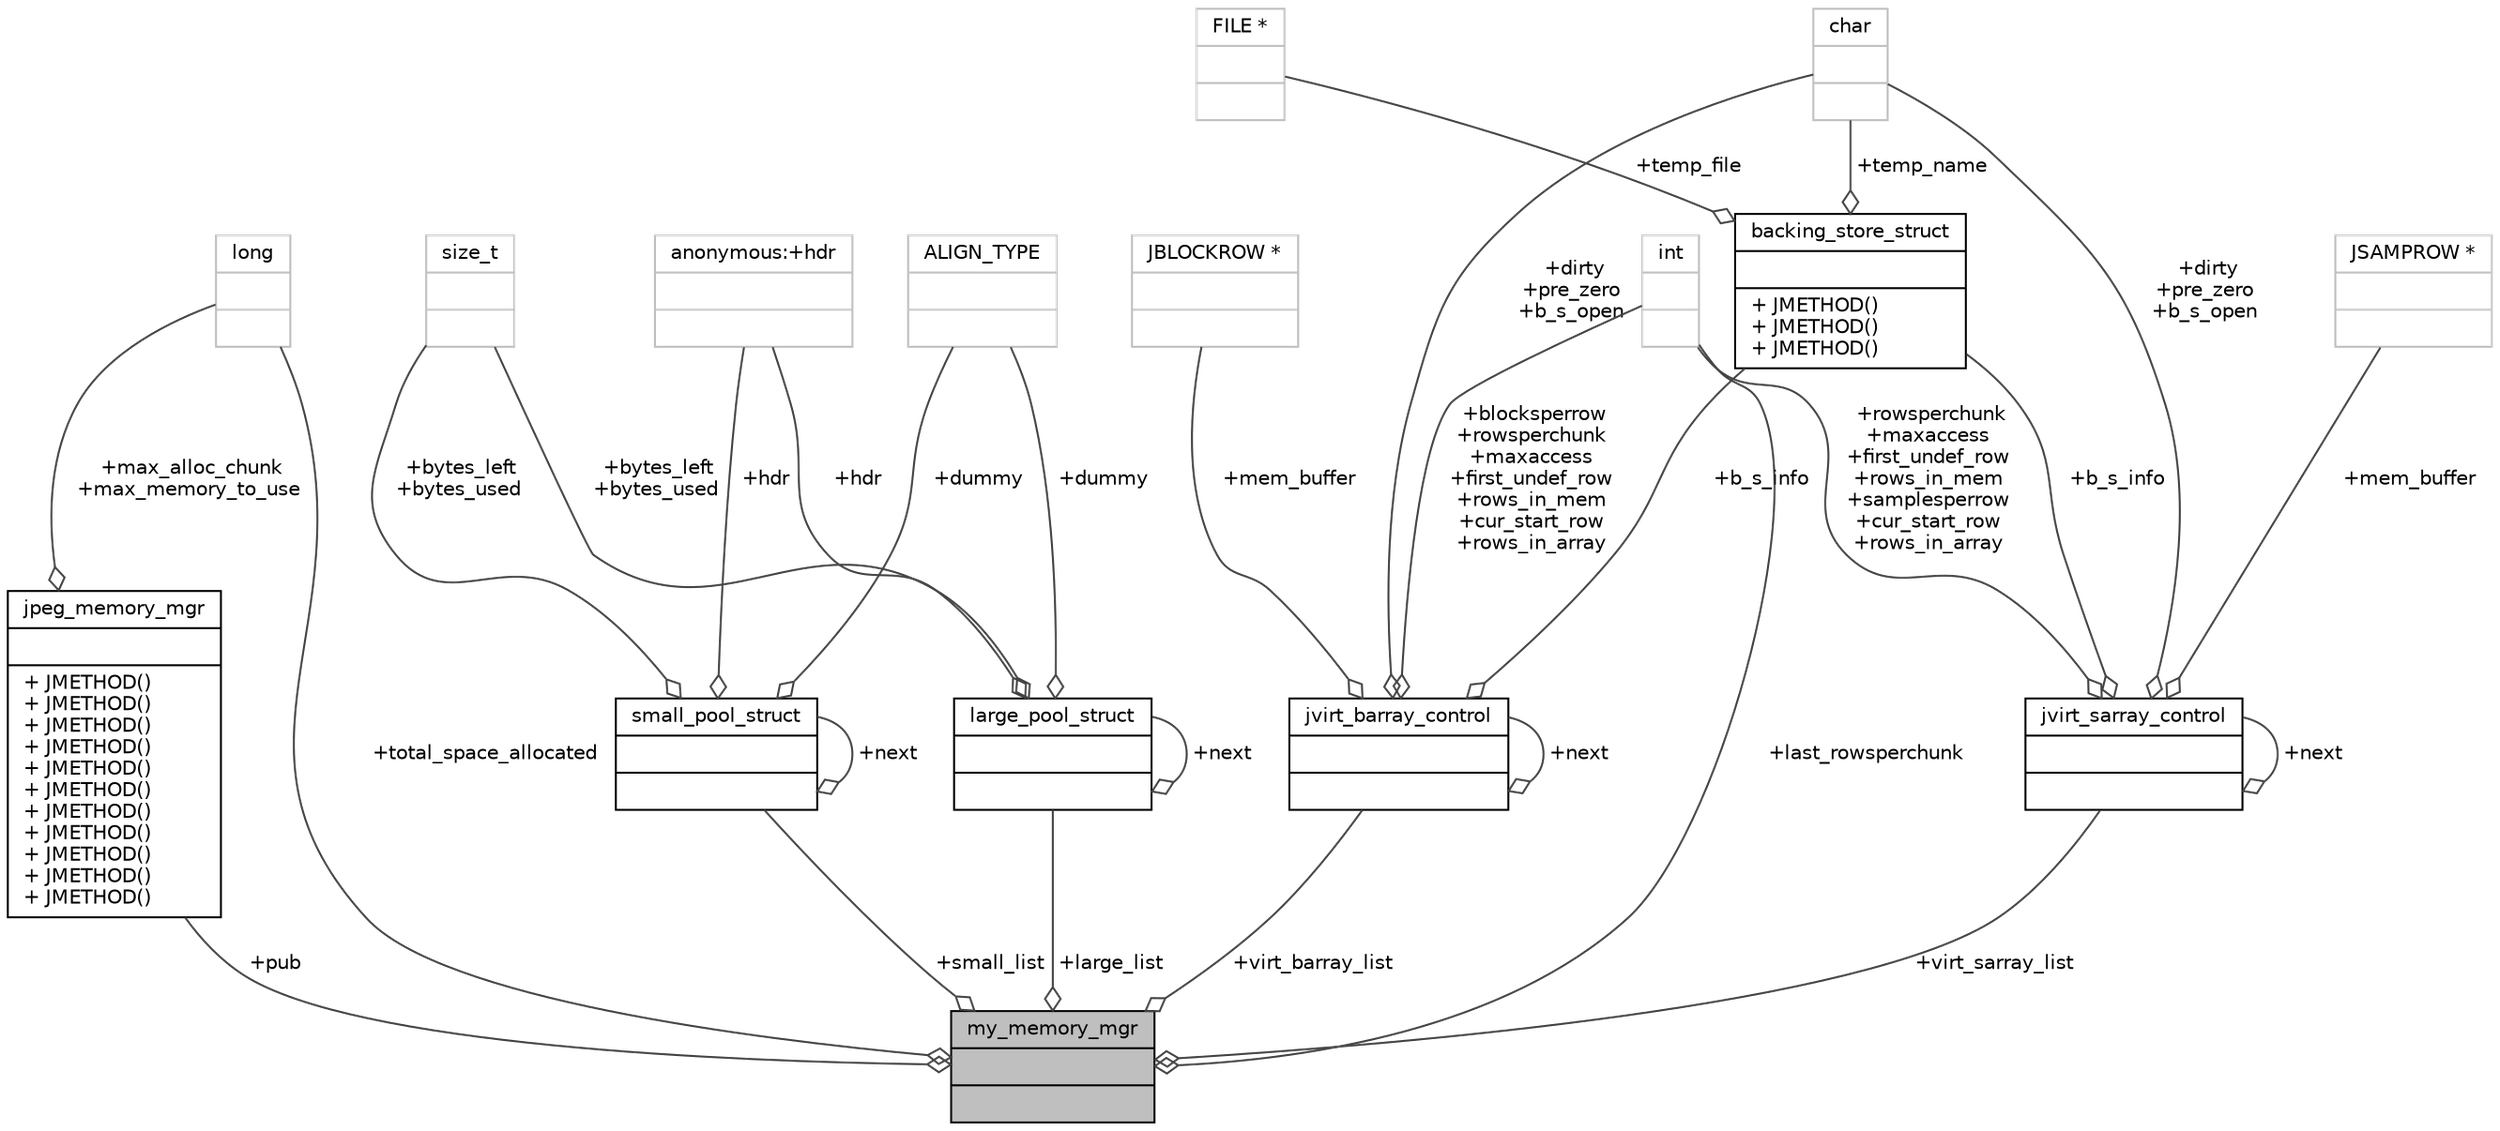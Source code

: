 digraph "my_memory_mgr"
{
 // LATEX_PDF_SIZE
  bgcolor="transparent";
  edge [fontname="Helvetica",fontsize="10",labelfontname="Helvetica",labelfontsize="10"];
  node [fontname="Helvetica",fontsize="10",shape=record];
  Node1 [label="{my_memory_mgr\n||}",height=0.2,width=0.4,color="black", fillcolor="grey75", style="filled", fontcolor="black",tooltip=" "];
  Node2 -> Node1 [color="grey25",fontsize="10",style="solid",label=" +pub" ,arrowhead="odiamond",fontname="Helvetica"];
  Node2 [label="{jpeg_memory_mgr\n||+ JMETHOD()\l+ JMETHOD()\l+ JMETHOD()\l+ JMETHOD()\l+ JMETHOD()\l+ JMETHOD()\l+ JMETHOD()\l+ JMETHOD()\l+ JMETHOD()\l+ JMETHOD()\l+ JMETHOD()\l}",height=0.2,width=0.4,color="black",URL="$structjpeg__memory__mgr.html",tooltip=" "];
  Node3 -> Node2 [color="grey25",fontsize="10",style="solid",label=" +max_alloc_chunk\n+max_memory_to_use" ,arrowhead="odiamond",fontname="Helvetica"];
  Node3 [label="{long\n||}",height=0.2,width=0.4,color="grey75",tooltip=" "];
  Node4 -> Node1 [color="grey25",fontsize="10",style="solid",label=" +small_list" ,arrowhead="odiamond",fontname="Helvetica"];
  Node4 [label="{small_pool_struct\n||}",height=0.2,width=0.4,color="black",URL="$unionsmall__pool__struct.html",tooltip=" "];
  Node4 -> Node4 [color="grey25",fontsize="10",style="solid",label=" +next" ,arrowhead="odiamond",fontname="Helvetica"];
  Node5 -> Node4 [color="grey25",fontsize="10",style="solid",label=" +dummy" ,arrowhead="odiamond",fontname="Helvetica"];
  Node5 [label="{ALIGN_TYPE\n||}",height=0.2,width=0.4,color="grey75",tooltip=" "];
  Node6 -> Node4 [color="grey25",fontsize="10",style="solid",label=" +bytes_left\n+bytes_used" ,arrowhead="odiamond",fontname="Helvetica"];
  Node6 [label="{size_t\n||}",height=0.2,width=0.4,color="grey75",tooltip=" "];
  Node7 -> Node4 [color="grey25",fontsize="10",style="solid",label=" +hdr" ,arrowhead="odiamond",fontname="Helvetica"];
  Node7 [label="{anonymous:+hdr\n||}",height=0.2,width=0.4,color="grey75",tooltip=" "];
  Node8 -> Node1 [color="grey25",fontsize="10",style="solid",label=" +virt_barray_list" ,arrowhead="odiamond",fontname="Helvetica"];
  Node8 [label="{jvirt_barray_control\n||}",height=0.2,width=0.4,color="black",URL="$structjvirt__barray__control.html",tooltip=" "];
  Node8 -> Node8 [color="grey25",fontsize="10",style="solid",label=" +next" ,arrowhead="odiamond",fontname="Helvetica"];
  Node9 -> Node8 [color="grey25",fontsize="10",style="solid",label=" +dirty\n+pre_zero\n+b_s_open" ,arrowhead="odiamond",fontname="Helvetica"];
  Node9 [label="{char\n||}",height=0.2,width=0.4,color="grey75",tooltip=" "];
  Node10 -> Node8 [color="grey25",fontsize="10",style="solid",label=" +blocksperrow\n+rowsperchunk\n+maxaccess\n+first_undef_row\n+rows_in_mem\n+cur_start_row\n+rows_in_array" ,arrowhead="odiamond",fontname="Helvetica"];
  Node10 [label="{int\n||}",height=0.2,width=0.4,color="grey75",tooltip=" "];
  Node11 -> Node8 [color="grey25",fontsize="10",style="solid",label=" +mem_buffer" ,arrowhead="odiamond",fontname="Helvetica"];
  Node11 [label="{JBLOCKROW *\n||}",height=0.2,width=0.4,color="grey75",tooltip=" "];
  Node12 -> Node8 [color="grey25",fontsize="10",style="solid",label=" +b_s_info" ,arrowhead="odiamond",fontname="Helvetica"];
  Node12 [label="{backing_store_struct\n||+ JMETHOD()\l+ JMETHOD()\l+ JMETHOD()\l}",height=0.2,width=0.4,color="black",URL="$structbacking__store__struct.html",tooltip=" "];
  Node9 -> Node12 [color="grey25",fontsize="10",style="solid",label=" +temp_name" ,arrowhead="odiamond",fontname="Helvetica"];
  Node13 -> Node12 [color="grey25",fontsize="10",style="solid",label=" +temp_file" ,arrowhead="odiamond",fontname="Helvetica"];
  Node13 [label="{FILE *\n||}",height=0.2,width=0.4,color="grey75",tooltip=" "];
  Node10 -> Node1 [color="grey25",fontsize="10",style="solid",label=" +last_rowsperchunk" ,arrowhead="odiamond",fontname="Helvetica"];
  Node14 -> Node1 [color="grey25",fontsize="10",style="solid",label=" +virt_sarray_list" ,arrowhead="odiamond",fontname="Helvetica"];
  Node14 [label="{jvirt_sarray_control\n||}",height=0.2,width=0.4,color="black",URL="$structjvirt__sarray__control.html",tooltip=" "];
  Node9 -> Node14 [color="grey25",fontsize="10",style="solid",label=" +dirty\n+pre_zero\n+b_s_open" ,arrowhead="odiamond",fontname="Helvetica"];
  Node14 -> Node14 [color="grey25",fontsize="10",style="solid",label=" +next" ,arrowhead="odiamond",fontname="Helvetica"];
  Node10 -> Node14 [color="grey25",fontsize="10",style="solid",label=" +rowsperchunk\n+maxaccess\n+first_undef_row\n+rows_in_mem\n+samplesperrow\n+cur_start_row\n+rows_in_array" ,arrowhead="odiamond",fontname="Helvetica"];
  Node15 -> Node14 [color="grey25",fontsize="10",style="solid",label=" +mem_buffer" ,arrowhead="odiamond",fontname="Helvetica"];
  Node15 [label="{JSAMPROW *\n||}",height=0.2,width=0.4,color="grey75",tooltip=" "];
  Node12 -> Node14 [color="grey25",fontsize="10",style="solid",label=" +b_s_info" ,arrowhead="odiamond",fontname="Helvetica"];
  Node16 -> Node1 [color="grey25",fontsize="10",style="solid",label=" +large_list" ,arrowhead="odiamond",fontname="Helvetica"];
  Node16 [label="{large_pool_struct\n||}",height=0.2,width=0.4,color="black",URL="$unionlarge__pool__struct.html",tooltip=" "];
  Node5 -> Node16 [color="grey25",fontsize="10",style="solid",label=" +dummy" ,arrowhead="odiamond",fontname="Helvetica"];
  Node6 -> Node16 [color="grey25",fontsize="10",style="solid",label=" +bytes_left\n+bytes_used" ,arrowhead="odiamond",fontname="Helvetica"];
  Node7 -> Node16 [color="grey25",fontsize="10",style="solid",label=" +hdr" ,arrowhead="odiamond",fontname="Helvetica"];
  Node16 -> Node16 [color="grey25",fontsize="10",style="solid",label=" +next" ,arrowhead="odiamond",fontname="Helvetica"];
  Node3 -> Node1 [color="grey25",fontsize="10",style="solid",label=" +total_space_allocated" ,arrowhead="odiamond",fontname="Helvetica"];
}
